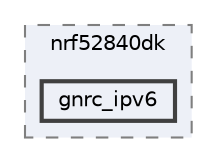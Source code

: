 digraph "/home/mj/Desktop/IoT-Chat-Digitalization/saul/bin/nrf52840dk/gnrc_ipv6"
{
 // LATEX_PDF_SIZE
  bgcolor="transparent";
  edge [fontname=Helvetica,fontsize=10,labelfontname=Helvetica,labelfontsize=10];
  node [fontname=Helvetica,fontsize=10,shape=box,height=0.2,width=0.4];
  compound=true
  subgraph clusterdir_74b0b304e835b468d5f688d480ac56cc {
    graph [ bgcolor="#edf0f7", pencolor="grey50", label="nrf52840dk", fontname=Helvetica,fontsize=10 style="filled,dashed", URL="dir_74b0b304e835b468d5f688d480ac56cc.html",tooltip=""]
  dir_abf4cf4283bf7d05eb9c6253f7b4cdb6 [label="gnrc_ipv6", fillcolor="#edf0f7", color="grey25", style="filled,bold", URL="dir_abf4cf4283bf7d05eb9c6253f7b4cdb6.html",tooltip=""];
  }
}
